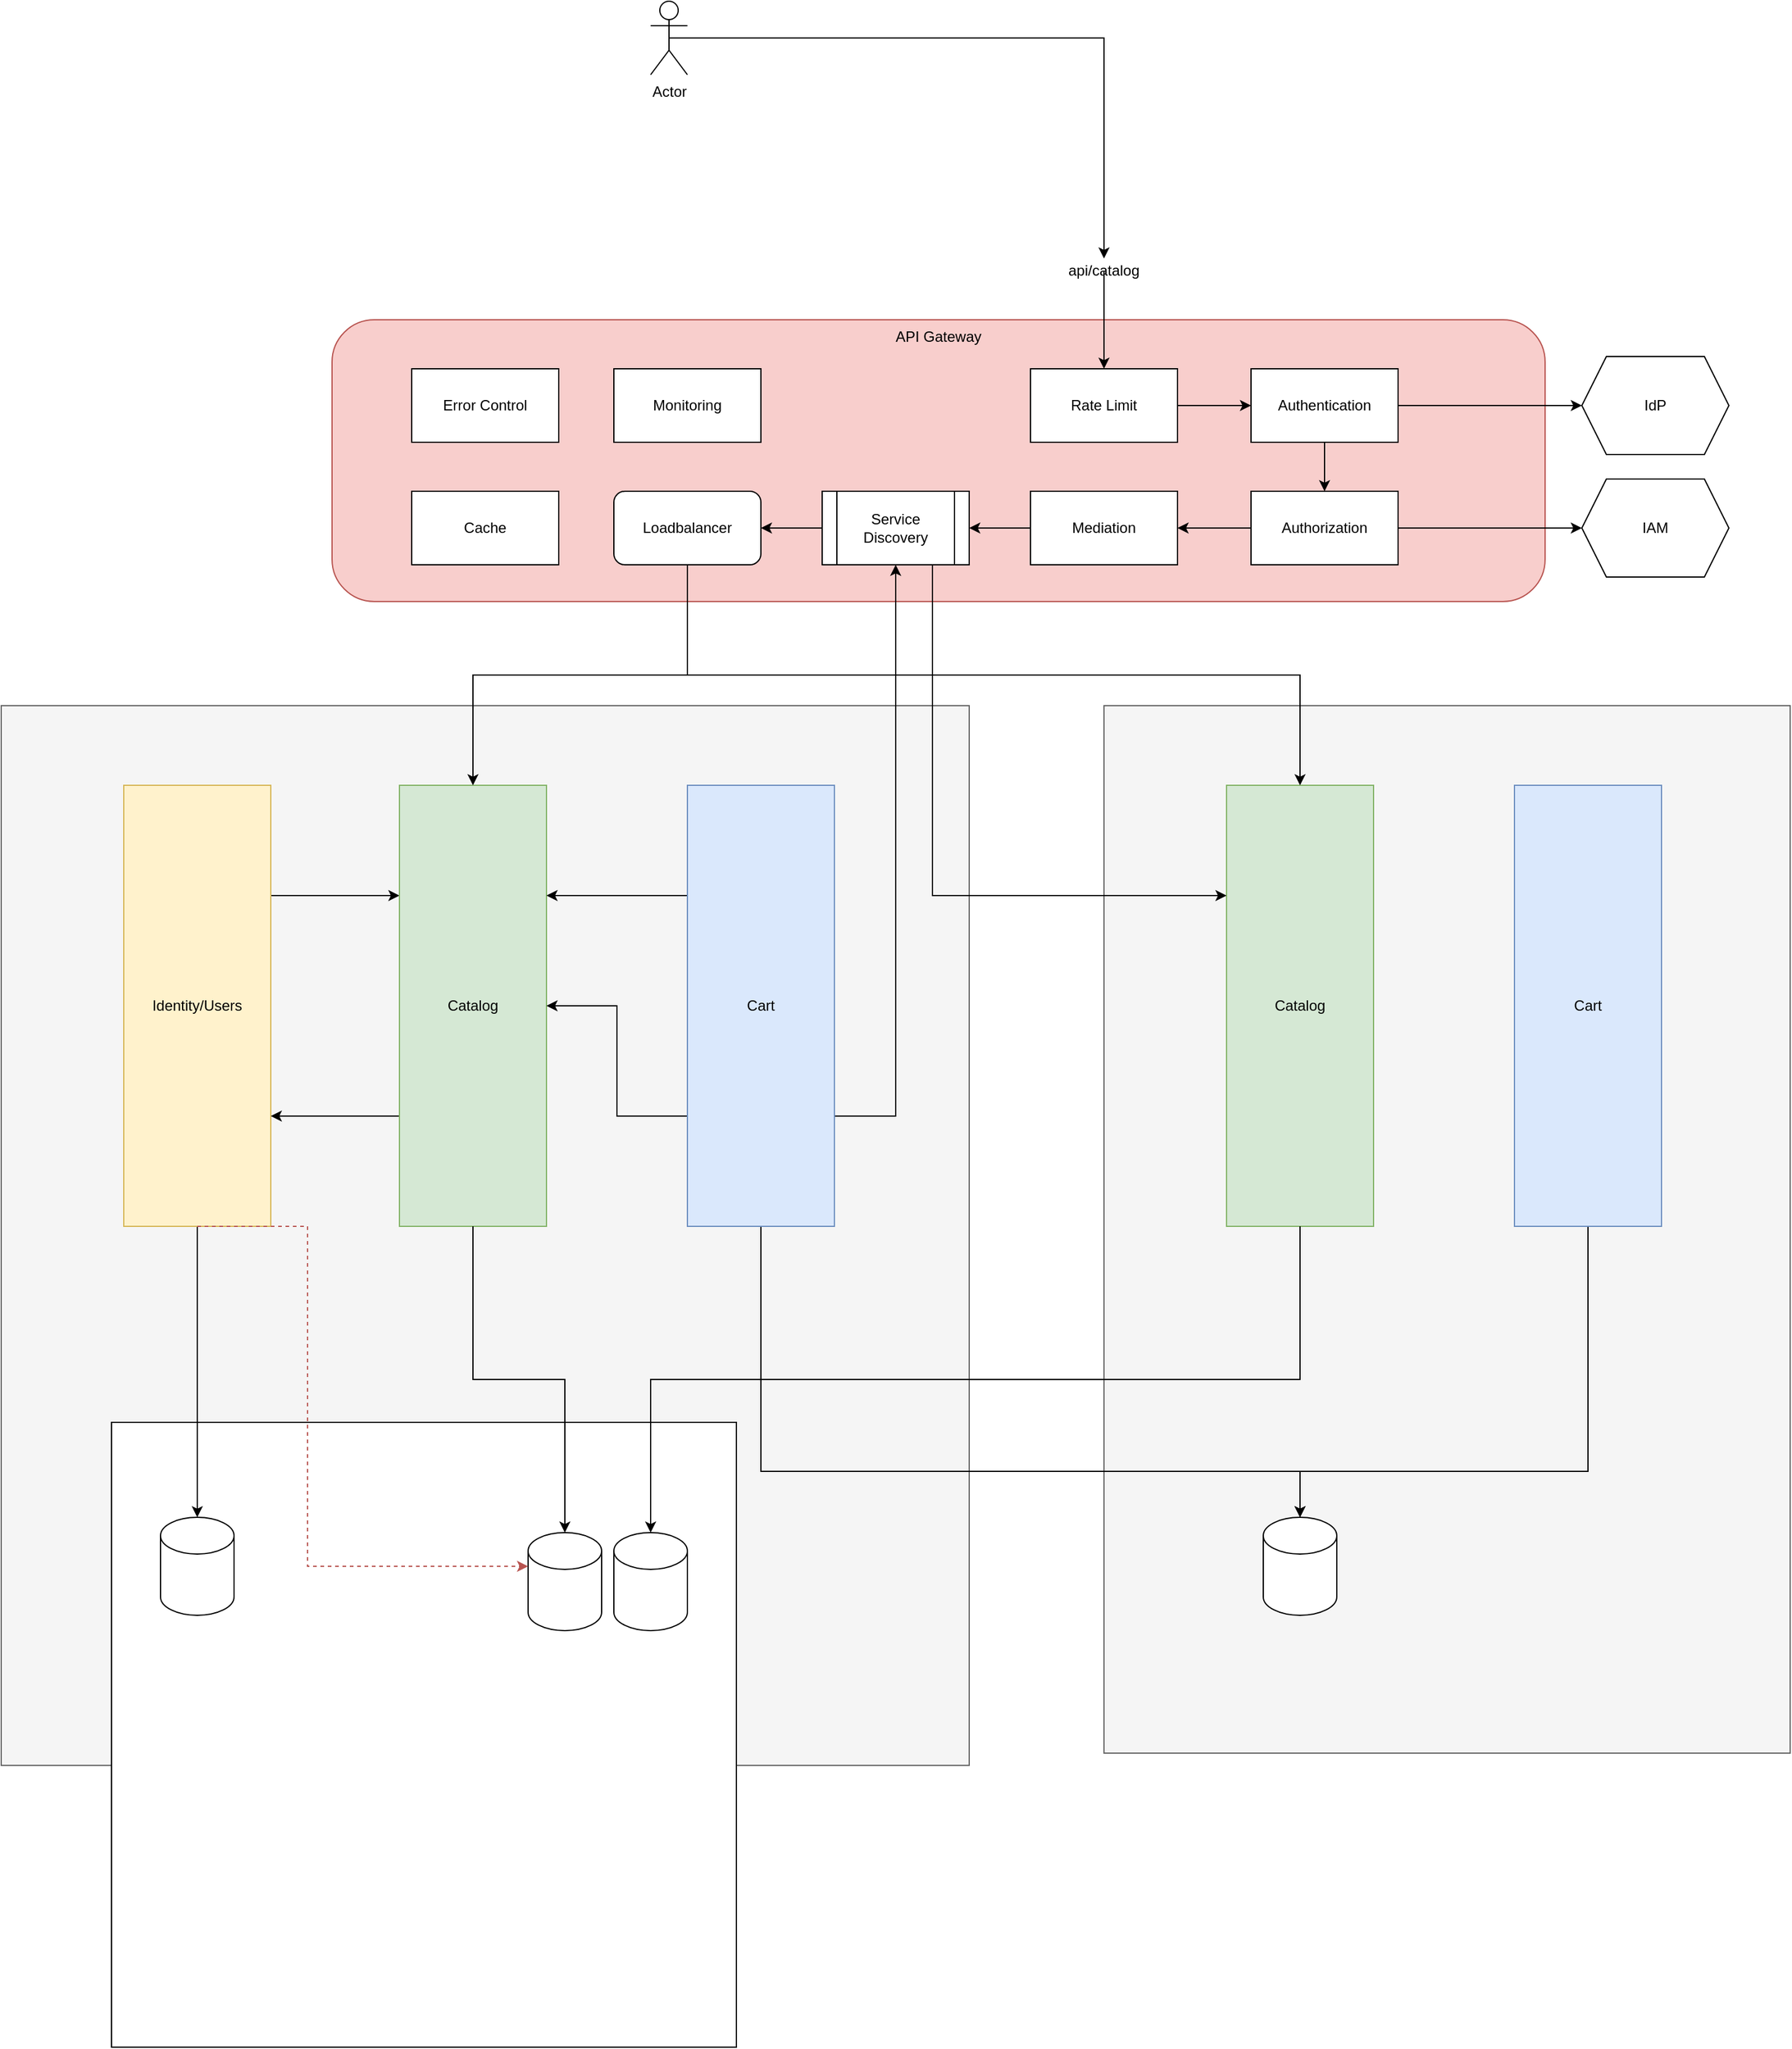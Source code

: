 <mxfile version="23.1.4" type="device" pages="4">
  <diagram name="Page-1" id="Pr8tauD8woMGpQktnTEu">
    <mxGraphModel dx="2284" dy="1838" grid="1" gridSize="10" guides="1" tooltips="1" connect="1" arrows="1" fold="1" page="1" pageScale="1" pageWidth="850" pageHeight="1100" math="0" shadow="0">
      <root>
        <mxCell id="0" />
        <mxCell id="1" parent="0" />
        <mxCell id="JwfkGiguwADeQ9eNuLOk-7" value="" style="rounded=0;whiteSpace=wrap;html=1;fillColor=#f5f5f5;fontColor=#333333;strokeColor=#666666;" vertex="1" parent="1">
          <mxGeometry x="-20" y="155" width="790" height="865" as="geometry" />
        </mxCell>
        <mxCell id="ZbQ7fW1X4A1xgG9EFBUr-3" value="API Gateway" style="rounded=1;whiteSpace=wrap;html=1;fillColor=#f8cecc;strokeColor=#b85450;verticalAlign=top;" vertex="1" parent="1">
          <mxGeometry x="250" y="-160" width="990" height="230" as="geometry" />
        </mxCell>
        <mxCell id="JwfkGiguwADeQ9eNuLOk-8" value="" style="rounded=0;whiteSpace=wrap;html=1;fillColor=#f5f5f5;fontColor=#333333;strokeColor=#666666;" vertex="1" parent="1">
          <mxGeometry x="880" y="155" width="560" height="855" as="geometry" />
        </mxCell>
        <mxCell id="JwfkGiguwADeQ9eNuLOk-22" value="" style="whiteSpace=wrap;html=1;aspect=fixed;" vertex="1" parent="1">
          <mxGeometry x="70" y="740" width="510" height="510" as="geometry" />
        </mxCell>
        <mxCell id="JwfkGiguwADeQ9eNuLOk-25" style="edgeStyle=orthogonalEdgeStyle;rounded=0;orthogonalLoop=1;jettySize=auto;html=1;exitX=0.5;exitY=1;exitDx=0;exitDy=0;" edge="1" parent="1" source="JwfkGiguwADeQ9eNuLOk-3" target="JwfkGiguwADeQ9eNuLOk-24">
          <mxGeometry relative="1" as="geometry" />
        </mxCell>
        <mxCell id="JwfkGiguwADeQ9eNuLOk-29" style="edgeStyle=orthogonalEdgeStyle;rounded=0;orthogonalLoop=1;jettySize=auto;html=1;exitX=1;exitY=0.25;exitDx=0;exitDy=0;entryX=0;entryY=0.25;entryDx=0;entryDy=0;" edge="1" parent="1" source="JwfkGiguwADeQ9eNuLOk-3" target="JwfkGiguwADeQ9eNuLOk-4">
          <mxGeometry relative="1" as="geometry" />
        </mxCell>
        <mxCell id="JwfkGiguwADeQ9eNuLOk-3" value="Identity/Users" style="rounded=0;whiteSpace=wrap;html=1;fillColor=#fff2cc;strokeColor=#d6b656;" vertex="1" parent="1">
          <mxGeometry x="80" y="220" width="120" height="360" as="geometry" />
        </mxCell>
        <mxCell id="JwfkGiguwADeQ9eNuLOk-31" style="edgeStyle=orthogonalEdgeStyle;rounded=0;orthogonalLoop=1;jettySize=auto;html=1;exitX=0;exitY=0.75;exitDx=0;exitDy=0;entryX=1;entryY=0.75;entryDx=0;entryDy=0;" edge="1" parent="1" source="JwfkGiguwADeQ9eNuLOk-4" target="JwfkGiguwADeQ9eNuLOk-3">
          <mxGeometry relative="1" as="geometry" />
        </mxCell>
        <mxCell id="JwfkGiguwADeQ9eNuLOk-4" value="Catalog" style="rounded=0;whiteSpace=wrap;html=1;fillColor=#d5e8d4;strokeColor=#82b366;" vertex="1" parent="1">
          <mxGeometry x="305" y="220" width="120" height="360" as="geometry" />
        </mxCell>
        <mxCell id="JwfkGiguwADeQ9eNuLOk-26" style="edgeStyle=orthogonalEdgeStyle;rounded=0;orthogonalLoop=1;jettySize=auto;html=1;exitX=0.5;exitY=1;exitDx=0;exitDy=0;entryX=0.5;entryY=0;entryDx=0;entryDy=0;entryPerimeter=0;" edge="1" parent="1" source="JwfkGiguwADeQ9eNuLOk-5" target="JwfkGiguwADeQ9eNuLOk-28">
          <mxGeometry relative="1" as="geometry">
            <mxPoint x="1222" y="900" as="targetPoint" />
            <Array as="points">
              <mxPoint x="600" y="780" />
              <mxPoint x="1040" y="780" />
            </Array>
          </mxGeometry>
        </mxCell>
        <mxCell id="JwfkGiguwADeQ9eNuLOk-30" style="edgeStyle=orthogonalEdgeStyle;rounded=0;orthogonalLoop=1;jettySize=auto;html=1;exitX=0;exitY=0.25;exitDx=0;exitDy=0;entryX=1;entryY=0.25;entryDx=0;entryDy=0;" edge="1" parent="1" source="JwfkGiguwADeQ9eNuLOk-5" target="JwfkGiguwADeQ9eNuLOk-4">
          <mxGeometry relative="1" as="geometry" />
        </mxCell>
        <mxCell id="JwfkGiguwADeQ9eNuLOk-32" style="edgeStyle=orthogonalEdgeStyle;rounded=0;orthogonalLoop=1;jettySize=auto;html=1;exitX=0;exitY=0.75;exitDx=0;exitDy=0;" edge="1" parent="1" source="JwfkGiguwADeQ9eNuLOk-5" target="JwfkGiguwADeQ9eNuLOk-4">
          <mxGeometry relative="1" as="geometry" />
        </mxCell>
        <mxCell id="JwfkGiguwADeQ9eNuLOk-33" style="edgeStyle=orthogonalEdgeStyle;rounded=0;orthogonalLoop=1;jettySize=auto;html=1;exitX=1;exitY=0.75;exitDx=0;exitDy=0;" edge="1" parent="1" source="JwfkGiguwADeQ9eNuLOk-5" target="ZbQ7fW1X4A1xgG9EFBUr-1">
          <mxGeometry relative="1" as="geometry">
            <mxPoint x="560" y="40" as="targetPoint" />
          </mxGeometry>
        </mxCell>
        <mxCell id="JwfkGiguwADeQ9eNuLOk-5" value="Cart" style="rounded=0;whiteSpace=wrap;html=1;fillColor=#dae8fc;strokeColor=#6c8ebf;" vertex="1" parent="1">
          <mxGeometry x="540" y="220" width="120" height="360" as="geometry" />
        </mxCell>
        <mxCell id="JwfkGiguwADeQ9eNuLOk-10" value="Catalog" style="rounded=0;whiteSpace=wrap;html=1;fillColor=#d5e8d4;strokeColor=#82b366;" vertex="1" parent="1">
          <mxGeometry x="980" y="220" width="120" height="360" as="geometry" />
        </mxCell>
        <mxCell id="JwfkGiguwADeQ9eNuLOk-27" style="edgeStyle=orthogonalEdgeStyle;rounded=0;orthogonalLoop=1;jettySize=auto;html=1;exitX=0.5;exitY=1;exitDx=0;exitDy=0;entryX=0.5;entryY=0;entryDx=0;entryDy=0;entryPerimeter=0;" edge="1" parent="1" source="JwfkGiguwADeQ9eNuLOk-11" target="JwfkGiguwADeQ9eNuLOk-28">
          <mxGeometry relative="1" as="geometry">
            <mxPoint x="1230" y="900" as="targetPoint" />
            <Array as="points">
              <mxPoint x="1275" y="780" />
              <mxPoint x="1040" y="780" />
            </Array>
          </mxGeometry>
        </mxCell>
        <mxCell id="JwfkGiguwADeQ9eNuLOk-11" value="Cart" style="rounded=0;whiteSpace=wrap;html=1;fillColor=#dae8fc;strokeColor=#6c8ebf;" vertex="1" parent="1">
          <mxGeometry x="1215" y="220" width="120" height="360" as="geometry" />
        </mxCell>
        <mxCell id="JwfkGiguwADeQ9eNuLOk-13" style="edgeStyle=orthogonalEdgeStyle;rounded=0;orthogonalLoop=1;jettySize=auto;html=1;exitX=0.5;exitY=1;exitDx=0;exitDy=0;" edge="1" parent="1" source="JwfkGiguwADeQ9eNuLOk-12" target="JwfkGiguwADeQ9eNuLOk-4">
          <mxGeometry relative="1" as="geometry" />
        </mxCell>
        <mxCell id="JwfkGiguwADeQ9eNuLOk-14" style="edgeStyle=orthogonalEdgeStyle;rounded=0;orthogonalLoop=1;jettySize=auto;html=1;exitX=0.5;exitY=1;exitDx=0;exitDy=0;" edge="1" parent="1" source="JwfkGiguwADeQ9eNuLOk-12" target="JwfkGiguwADeQ9eNuLOk-10">
          <mxGeometry relative="1" as="geometry" />
        </mxCell>
        <mxCell id="JwfkGiguwADeQ9eNuLOk-12" value="Loadbalancer" style="rounded=1;whiteSpace=wrap;html=1;" vertex="1" parent="1">
          <mxGeometry x="480" y="-20" width="120" height="60" as="geometry" />
        </mxCell>
        <mxCell id="JwfkGiguwADeQ9eNuLOk-18" style="edgeStyle=orthogonalEdgeStyle;rounded=0;orthogonalLoop=1;jettySize=auto;html=1;exitX=0.5;exitY=0.5;exitDx=0;exitDy=0;exitPerimeter=0;" edge="1" parent="1" source="JwfkGiguwADeQ9eNuLOk-15" target="ZbQ7fW1X4A1xgG9EFBUr-4">
          <mxGeometry relative="1" as="geometry" />
        </mxCell>
        <mxCell id="JwfkGiguwADeQ9eNuLOk-17" value="Actor" style="shape=umlActor;verticalLabelPosition=bottom;verticalAlign=top;html=1;outlineConnect=0;" vertex="1" parent="1">
          <mxGeometry x="510" y="-420" width="30" height="60" as="geometry" />
        </mxCell>
        <mxCell id="JwfkGiguwADeQ9eNuLOk-19" value="" style="shape=cylinder3;whiteSpace=wrap;html=1;boundedLbl=1;backgroundOutline=1;size=15;" vertex="1" parent="1">
          <mxGeometry x="410" y="830" width="60" height="80" as="geometry" />
        </mxCell>
        <mxCell id="JwfkGiguwADeQ9eNuLOk-20" style="edgeStyle=orthogonalEdgeStyle;rounded=0;orthogonalLoop=1;jettySize=auto;html=1;exitX=0.5;exitY=1;exitDx=0;exitDy=0;" edge="1" parent="1" source="JwfkGiguwADeQ9eNuLOk-10" target="JwfkGiguwADeQ9eNuLOk-23">
          <mxGeometry relative="1" as="geometry" />
        </mxCell>
        <mxCell id="JwfkGiguwADeQ9eNuLOk-21" style="edgeStyle=orthogonalEdgeStyle;rounded=0;orthogonalLoop=1;jettySize=auto;html=1;exitX=0.5;exitY=1;exitDx=0;exitDy=0;entryX=0.5;entryY=0;entryDx=0;entryDy=0;entryPerimeter=0;" edge="1" parent="1" source="JwfkGiguwADeQ9eNuLOk-4" target="JwfkGiguwADeQ9eNuLOk-19">
          <mxGeometry relative="1" as="geometry" />
        </mxCell>
        <mxCell id="JwfkGiguwADeQ9eNuLOk-23" value="" style="shape=cylinder3;whiteSpace=wrap;html=1;boundedLbl=1;backgroundOutline=1;size=15;" vertex="1" parent="1">
          <mxGeometry x="480" y="830" width="60" height="80" as="geometry" />
        </mxCell>
        <mxCell id="JwfkGiguwADeQ9eNuLOk-24" value="" style="shape=cylinder3;whiteSpace=wrap;html=1;boundedLbl=1;backgroundOutline=1;size=15;" vertex="1" parent="1">
          <mxGeometry x="110" y="817.5" width="60" height="80" as="geometry" />
        </mxCell>
        <mxCell id="JwfkGiguwADeQ9eNuLOk-28" value="" style="shape=cylinder3;whiteSpace=wrap;html=1;boundedLbl=1;backgroundOutline=1;size=15;" vertex="1" parent="1">
          <mxGeometry x="1010" y="817.5" width="60" height="80" as="geometry" />
        </mxCell>
        <mxCell id="ZbQ7fW1X4A1xgG9EFBUr-2" style="edgeStyle=orthogonalEdgeStyle;rounded=0;orthogonalLoop=1;jettySize=auto;html=1;exitX=0.75;exitY=1;exitDx=0;exitDy=0;entryX=0;entryY=0.25;entryDx=0;entryDy=0;" edge="1" parent="1" source="ZbQ7fW1X4A1xgG9EFBUr-1" target="JwfkGiguwADeQ9eNuLOk-10">
          <mxGeometry relative="1" as="geometry">
            <Array as="points">
              <mxPoint x="740" y="60" />
              <mxPoint x="740" y="310" />
            </Array>
          </mxGeometry>
        </mxCell>
        <mxCell id="ZbQ7fW1X4A1xgG9EFBUr-17" style="edgeStyle=orthogonalEdgeStyle;rounded=0;orthogonalLoop=1;jettySize=auto;html=1;exitX=0;exitY=0.5;exitDx=0;exitDy=0;" edge="1" parent="1" source="ZbQ7fW1X4A1xgG9EFBUr-1" target="JwfkGiguwADeQ9eNuLOk-12">
          <mxGeometry relative="1" as="geometry" />
        </mxCell>
        <mxCell id="ZbQ7fW1X4A1xgG9EFBUr-1" value="Service Discovery" style="shape=process;whiteSpace=wrap;html=1;backgroundOutline=1;" vertex="1" parent="1">
          <mxGeometry x="650" y="-20" width="120" height="60" as="geometry" />
        </mxCell>
        <mxCell id="ZbQ7fW1X4A1xgG9EFBUr-9" style="edgeStyle=orthogonalEdgeStyle;rounded=0;orthogonalLoop=1;jettySize=auto;html=1;exitX=1;exitY=0.5;exitDx=0;exitDy=0;entryX=0;entryY=0.5;entryDx=0;entryDy=0;" edge="1" parent="1" source="ZbQ7fW1X4A1xgG9EFBUr-4" target="ZbQ7fW1X4A1xgG9EFBUr-5">
          <mxGeometry relative="1" as="geometry" />
        </mxCell>
        <mxCell id="ZbQ7fW1X4A1xgG9EFBUr-4" value="Rate Limit" style="rounded=0;whiteSpace=wrap;html=1;" vertex="1" parent="1">
          <mxGeometry x="820" y="-120" width="120" height="60" as="geometry" />
        </mxCell>
        <mxCell id="ZbQ7fW1X4A1xgG9EFBUr-6" style="edgeStyle=orthogonalEdgeStyle;rounded=0;orthogonalLoop=1;jettySize=auto;html=1;exitX=1;exitY=0.5;exitDx=0;exitDy=0;" edge="1" parent="1" source="ZbQ7fW1X4A1xgG9EFBUr-5" target="ZbQ7fW1X4A1xgG9EFBUr-7">
          <mxGeometry relative="1" as="geometry">
            <mxPoint x="1330" y="-90" as="targetPoint" />
          </mxGeometry>
        </mxCell>
        <mxCell id="ZbQ7fW1X4A1xgG9EFBUr-11" style="edgeStyle=orthogonalEdgeStyle;rounded=0;orthogonalLoop=1;jettySize=auto;html=1;exitX=0.5;exitY=1;exitDx=0;exitDy=0;" edge="1" parent="1" source="ZbQ7fW1X4A1xgG9EFBUr-5" target="ZbQ7fW1X4A1xgG9EFBUr-10">
          <mxGeometry relative="1" as="geometry" />
        </mxCell>
        <mxCell id="ZbQ7fW1X4A1xgG9EFBUr-5" value="Authentication" style="rounded=0;whiteSpace=wrap;html=1;" vertex="1" parent="1">
          <mxGeometry x="1000" y="-120" width="120" height="60" as="geometry" />
        </mxCell>
        <mxCell id="ZbQ7fW1X4A1xgG9EFBUr-7" value="IdP" style="shape=hexagon;perimeter=hexagonPerimeter2;whiteSpace=wrap;html=1;fixedSize=1;" vertex="1" parent="1">
          <mxGeometry x="1270" y="-130" width="120" height="80" as="geometry" />
        </mxCell>
        <mxCell id="ZbQ7fW1X4A1xgG9EFBUr-8" value="" style="edgeStyle=orthogonalEdgeStyle;rounded=0;orthogonalLoop=1;jettySize=auto;html=1;exitX=0.5;exitY=0.5;exitDx=0;exitDy=0;exitPerimeter=0;" edge="1" parent="1" source="JwfkGiguwADeQ9eNuLOk-17" target="JwfkGiguwADeQ9eNuLOk-15">
          <mxGeometry relative="1" as="geometry">
            <mxPoint x="525" y="-390" as="sourcePoint" />
            <mxPoint x="890" y="-120" as="targetPoint" />
          </mxGeometry>
        </mxCell>
        <mxCell id="JwfkGiguwADeQ9eNuLOk-15" value="api/catalog" style="text;html=1;align=center;verticalAlign=middle;whiteSpace=wrap;rounded=0;" vertex="1" parent="1">
          <mxGeometry x="850" y="-210" width="60" height="20" as="geometry" />
        </mxCell>
        <mxCell id="ZbQ7fW1X4A1xgG9EFBUr-12" style="edgeStyle=orthogonalEdgeStyle;rounded=0;orthogonalLoop=1;jettySize=auto;html=1;exitX=1;exitY=0.5;exitDx=0;exitDy=0;" edge="1" parent="1" source="ZbQ7fW1X4A1xgG9EFBUr-10" target="ZbQ7fW1X4A1xgG9EFBUr-13">
          <mxGeometry relative="1" as="geometry">
            <mxPoint x="1270" y="10" as="targetPoint" />
          </mxGeometry>
        </mxCell>
        <mxCell id="ZbQ7fW1X4A1xgG9EFBUr-15" value="" style="edgeStyle=orthogonalEdgeStyle;rounded=0;orthogonalLoop=1;jettySize=auto;html=1;" edge="1" parent="1" source="ZbQ7fW1X4A1xgG9EFBUr-10" target="ZbQ7fW1X4A1xgG9EFBUr-14">
          <mxGeometry relative="1" as="geometry" />
        </mxCell>
        <mxCell id="ZbQ7fW1X4A1xgG9EFBUr-10" value="Authorization" style="rounded=0;whiteSpace=wrap;html=1;" vertex="1" parent="1">
          <mxGeometry x="1000" y="-20" width="120" height="60" as="geometry" />
        </mxCell>
        <mxCell id="ZbQ7fW1X4A1xgG9EFBUr-13" value="IAM" style="shape=hexagon;perimeter=hexagonPerimeter2;whiteSpace=wrap;html=1;fixedSize=1;" vertex="1" parent="1">
          <mxGeometry x="1270" y="-30" width="120" height="80" as="geometry" />
        </mxCell>
        <mxCell id="ZbQ7fW1X4A1xgG9EFBUr-16" style="edgeStyle=orthogonalEdgeStyle;rounded=0;orthogonalLoop=1;jettySize=auto;html=1;exitX=0;exitY=0.5;exitDx=0;exitDy=0;" edge="1" parent="1" source="ZbQ7fW1X4A1xgG9EFBUr-14" target="ZbQ7fW1X4A1xgG9EFBUr-1">
          <mxGeometry relative="1" as="geometry" />
        </mxCell>
        <mxCell id="ZbQ7fW1X4A1xgG9EFBUr-14" value="Mediation" style="rounded=0;whiteSpace=wrap;html=1;" vertex="1" parent="1">
          <mxGeometry x="820" y="-20" width="120" height="60" as="geometry" />
        </mxCell>
        <mxCell id="ZbQ7fW1X4A1xgG9EFBUr-18" value="Monitoring" style="rounded=0;whiteSpace=wrap;html=1;" vertex="1" parent="1">
          <mxGeometry x="480" y="-120" width="120" height="60" as="geometry" />
        </mxCell>
        <mxCell id="ZbQ7fW1X4A1xgG9EFBUr-19" value="Error Control" style="rounded=0;whiteSpace=wrap;html=1;" vertex="1" parent="1">
          <mxGeometry x="315" y="-120" width="120" height="60" as="geometry" />
        </mxCell>
        <mxCell id="ZbQ7fW1X4A1xgG9EFBUr-20" value="Cache" style="rounded=0;whiteSpace=wrap;html=1;" vertex="1" parent="1">
          <mxGeometry x="315" y="-20" width="120" height="60" as="geometry" />
        </mxCell>
        <mxCell id="ZbQ7fW1X4A1xgG9EFBUr-21" style="edgeStyle=orthogonalEdgeStyle;rounded=0;orthogonalLoop=1;jettySize=auto;html=1;exitX=0.5;exitY=1;exitDx=0;exitDy=0;entryX=0;entryY=0;entryDx=0;entryDy=27.5;entryPerimeter=0;dashed=1;fillColor=#f8cecc;strokeColor=#b85450;" edge="1" parent="1" source="JwfkGiguwADeQ9eNuLOk-3" target="JwfkGiguwADeQ9eNuLOk-19">
          <mxGeometry relative="1" as="geometry">
            <Array as="points">
              <mxPoint x="230" y="580" />
              <mxPoint x="230" y="858" />
            </Array>
          </mxGeometry>
        </mxCell>
      </root>
    </mxGraphModel>
  </diagram>
  <diagram id="04U1opcM5xCe9kKiLuFL" name="Page-2">
    <mxGraphModel dx="1434" dy="738" grid="1" gridSize="10" guides="1" tooltips="1" connect="1" arrows="1" fold="1" page="1" pageScale="1" pageWidth="850" pageHeight="1100" math="0" shadow="0">
      <root>
        <mxCell id="0" />
        <mxCell id="1" parent="0" />
        <mxCell id="MizN9tRz1qJCNEe2D9S3-2" style="edgeStyle=orthogonalEdgeStyle;rounded=0;orthogonalLoop=1;jettySize=auto;html=1;exitX=1;exitY=0.5;exitDx=0;exitDy=0;" edge="1" parent="1" source="0OfwZgz7LCeAwMsT7dL1-1" target="MizN9tRz1qJCNEe2D9S3-1">
          <mxGeometry relative="1" as="geometry" />
        </mxCell>
        <mxCell id="0OfwZgz7LCeAwMsT7dL1-1" value="Catalog" style="rounded=0;whiteSpace=wrap;html=1;fillColor=#d5e8d4;strokeColor=#82b366;" vertex="1" parent="1">
          <mxGeometry x="160" y="160" width="120" height="420" as="geometry" />
        </mxCell>
        <mxCell id="MizN9tRz1qJCNEe2D9S3-1" value="Event" style="shape=process;whiteSpace=wrap;html=1;backgroundOutline=1;" vertex="1" parent="1">
          <mxGeometry x="470" y="170" width="120" height="60" as="geometry" />
        </mxCell>
        <mxCell id="5MTtsjKM51WZQQNqePu7-2" style="edgeStyle=orthogonalEdgeStyle;rounded=0;orthogonalLoop=1;jettySize=auto;html=1;exitX=0;exitY=0.25;exitDx=0;exitDy=0;entryX=1;entryY=0.5;entryDx=0;entryDy=0;" edge="1" parent="1" source="5MTtsjKM51WZQQNqePu7-1" target="MizN9tRz1qJCNEe2D9S3-1">
          <mxGeometry relative="1" as="geometry" />
        </mxCell>
        <mxCell id="5MTtsjKM51WZQQNqePu7-1" value="Cart" style="rounded=0;whiteSpace=wrap;html=1;fillColor=#dae8fc;strokeColor=#6c8ebf;" vertex="1" parent="1">
          <mxGeometry x="810" y="160" width="120" height="430" as="geometry" />
        </mxCell>
        <mxCell id="5MTtsjKM51WZQQNqePu7-3" value="" style="rhombus;whiteSpace=wrap;html=1;fillColor=#f8cecc;strokeColor=#b85450;" vertex="1" parent="1">
          <mxGeometry x="830" y="230" width="80" height="80" as="geometry" />
        </mxCell>
      </root>
    </mxGraphModel>
  </diagram>
  <diagram id="JywOyPGty-9E_72IWqVz" name="Page-3">
    <mxGraphModel dx="1434" dy="738" grid="1" gridSize="10" guides="1" tooltips="1" connect="1" arrows="1" fold="1" page="1" pageScale="1" pageWidth="850" pageHeight="1100" math="0" shadow="0">
      <root>
        <mxCell id="0" />
        <mxCell id="1" parent="0" />
        <mxCell id="lPR9odD14cFbSqiztiSb-3" value="Partition Tolerance" style="ellipse;whiteSpace=wrap;html=1;aspect=fixed;fillColor=none;" vertex="1" parent="1">
          <mxGeometry x="320" y="230" width="170" height="170" as="geometry" />
        </mxCell>
        <mxCell id="lPR9odD14cFbSqiztiSb-4" value="Availability" style="ellipse;whiteSpace=wrap;html=1;aspect=fixed;fillColor=none;" vertex="1" parent="1">
          <mxGeometry x="380" y="130" width="170" height="170" as="geometry" />
        </mxCell>
        <mxCell id="lPR9odD14cFbSqiztiSb-1" value="Concistency" style="ellipse;whiteSpace=wrap;html=1;aspect=fixed;fillColor=none;" vertex="1" parent="1">
          <mxGeometry x="250" y="130" width="170" height="170" as="geometry" />
        </mxCell>
        <mxCell id="lPR9odD14cFbSqiztiSb-5" value="CAP" style="text;html=1;align=center;verticalAlign=middle;whiteSpace=wrap;rounded=0;" vertex="1" parent="1">
          <mxGeometry x="365" y="60" width="60" height="30" as="geometry" />
        </mxCell>
      </root>
    </mxGraphModel>
  </diagram>
  <diagram id="WpXZVJ1J58bVPAWaJyxo" name="Page-4">
    <mxGraphModel dx="2284" dy="738" grid="1" gridSize="10" guides="1" tooltips="1" connect="1" arrows="1" fold="1" page="1" pageScale="1" pageWidth="850" pageHeight="1100" math="0" shadow="0">
      <root>
        <mxCell id="0" />
        <mxCell id="1" parent="0" />
        <mxCell id="9ymHPMpfUKpHtmObxtFh-1" value="CQRS / ES" style="text;html=1;align=center;verticalAlign=middle;whiteSpace=wrap;rounded=0;" vertex="1" parent="1">
          <mxGeometry x="280" y="70" width="115" height="30" as="geometry" />
        </mxCell>
        <mxCell id="9ymHPMpfUKpHtmObxtFh-5" style="edgeStyle=orthogonalEdgeStyle;rounded=0;orthogonalLoop=1;jettySize=auto;html=1;exitX=1;exitY=0.25;exitDx=0;exitDy=0;" edge="1" parent="1" source="9ymHPMpfUKpHtmObxtFh-2" target="9ymHPMpfUKpHtmObxtFh-3">
          <mxGeometry relative="1" as="geometry" />
        </mxCell>
        <mxCell id="9ymHPMpfUKpHtmObxtFh-2" value="" style="rounded=0;whiteSpace=wrap;html=1;" vertex="1" parent="1">
          <mxGeometry x="-30" y="160" width="70" height="370" as="geometry" />
        </mxCell>
        <mxCell id="9ymHPMpfUKpHtmObxtFh-6" style="edgeStyle=orthogonalEdgeStyle;rounded=0;orthogonalLoop=1;jettySize=auto;html=1;exitX=1;exitY=0.5;exitDx=0;exitDy=0;" edge="1" parent="1" source="9ymHPMpfUKpHtmObxtFh-3" target="9ymHPMpfUKpHtmObxtFh-4">
          <mxGeometry relative="1" as="geometry" />
        </mxCell>
        <mxCell id="9ymHPMpfUKpHtmObxtFh-3" value="Command Model" style="shape=process;whiteSpace=wrap;html=1;backgroundOutline=1;" vertex="1" parent="1">
          <mxGeometry x="230" y="170" width="120" height="60" as="geometry" />
        </mxCell>
        <mxCell id="9ymHPMpfUKpHtmObxtFh-12" style="edgeStyle=orthogonalEdgeStyle;rounded=0;orthogonalLoop=1;jettySize=auto;html=1;exitX=0.5;exitY=1;exitDx=0;exitDy=0;exitPerimeter=0;" edge="1" parent="1" source="9ymHPMpfUKpHtmObxtFh-4" target="9ymHPMpfUKpHtmObxtFh-11">
          <mxGeometry relative="1" as="geometry" />
        </mxCell>
        <mxCell id="9ymHPMpfUKpHtmObxtFh-4" value="" style="shape=cylinder3;whiteSpace=wrap;html=1;boundedLbl=1;backgroundOutline=1;size=15;" vertex="1" parent="1">
          <mxGeometry x="540" y="160" width="60" height="80" as="geometry" />
        </mxCell>
        <mxCell id="9ymHPMpfUKpHtmObxtFh-9" style="edgeStyle=orthogonalEdgeStyle;rounded=0;orthogonalLoop=1;jettySize=auto;html=1;exitX=0;exitY=0.5;exitDx=0;exitDy=0;exitPerimeter=0;entryX=1;entryY=0.5;entryDx=0;entryDy=0;" edge="1" parent="1" source="9ymHPMpfUKpHtmObxtFh-7" target="9ymHPMpfUKpHtmObxtFh-8">
          <mxGeometry relative="1" as="geometry" />
        </mxCell>
        <mxCell id="9ymHPMpfUKpHtmObxtFh-7" value="" style="shape=cylinder3;whiteSpace=wrap;html=1;boundedLbl=1;backgroundOutline=1;size=15;" vertex="1" parent="1">
          <mxGeometry x="540" y="440" width="60" height="80" as="geometry" />
        </mxCell>
        <mxCell id="9ymHPMpfUKpHtmObxtFh-10" style="edgeStyle=orthogonalEdgeStyle;rounded=0;orthogonalLoop=1;jettySize=auto;html=1;exitX=0;exitY=0.5;exitDx=0;exitDy=0;entryX=1;entryY=0.75;entryDx=0;entryDy=0;" edge="1" parent="1" source="9ymHPMpfUKpHtmObxtFh-8" target="9ymHPMpfUKpHtmObxtFh-2">
          <mxGeometry relative="1" as="geometry" />
        </mxCell>
        <mxCell id="9ymHPMpfUKpHtmObxtFh-8" value="Query Model" style="shape=process;whiteSpace=wrap;html=1;backgroundOutline=1;" vertex="1" parent="1">
          <mxGeometry x="230" y="450" width="120" height="60" as="geometry" />
        </mxCell>
        <mxCell id="9ymHPMpfUKpHtmObxtFh-13" style="edgeStyle=orthogonalEdgeStyle;rounded=0;orthogonalLoop=1;jettySize=auto;html=1;exitX=0.5;exitY=1;exitDx=0;exitDy=0;" edge="1" parent="1" source="9ymHPMpfUKpHtmObxtFh-11" target="9ymHPMpfUKpHtmObxtFh-7">
          <mxGeometry relative="1" as="geometry" />
        </mxCell>
        <mxCell id="9ymHPMpfUKpHtmObxtFh-11" value="Event" style="shape=process;whiteSpace=wrap;html=1;backgroundOutline=1;" vertex="1" parent="1">
          <mxGeometry x="510" y="315" width="120" height="60" as="geometry" />
        </mxCell>
      </root>
    </mxGraphModel>
  </diagram>
</mxfile>
